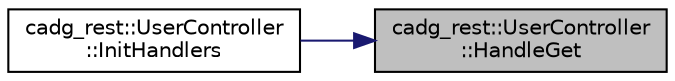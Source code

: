 digraph "cadg_rest::UserController::HandleGet"
{
 // LATEX_PDF_SIZE
  edge [fontname="Helvetica",fontsize="10",labelfontname="Helvetica",labelfontsize="10"];
  node [fontname="Helvetica",fontsize="10",shape=record];
  rankdir="RL";
  Node37 [label="cadg_rest::UserController\l::HandleGet",height=0.2,width=0.4,color="black", fillcolor="grey75", style="filled", fontcolor="black",tooltip="Returns the requested user(s)."];
  Node37 -> Node38 [dir="back",color="midnightblue",fontsize="10",style="solid",fontname="Helvetica"];
  Node38 [label="cadg_rest::UserController\l::InitHandlers",height=0.2,width=0.4,color="black", fillcolor="white", style="filled",URL="$classcadg__rest_1_1_user_controller.html#a213210b1e1f8f7417133f3290fbb9b67",tooltip="Initializes listeners and binds methods to proper handlers."];
}
